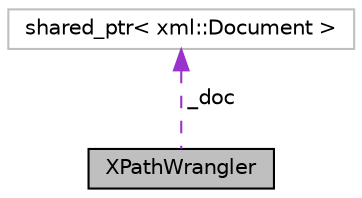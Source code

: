 digraph "XPathWrangler"
{
  edge [fontname="Helvetica",fontsize="10",labelfontname="Helvetica",labelfontsize="10"];
  node [fontname="Helvetica",fontsize="10",shape=record];
  Node1 [label="XPathWrangler",height=0.2,width=0.4,color="black", fillcolor="grey75", style="filled" fontcolor="black"];
  Node2 -> Node1 [dir="back",color="darkorchid3",fontsize="10",style="dashed",label=" _doc" ,fontname="Helvetica"];
  Node2 [label="shared_ptr\< xml::Document \>",height=0.2,width=0.4,color="grey75", fillcolor="white", style="filled"];
}
